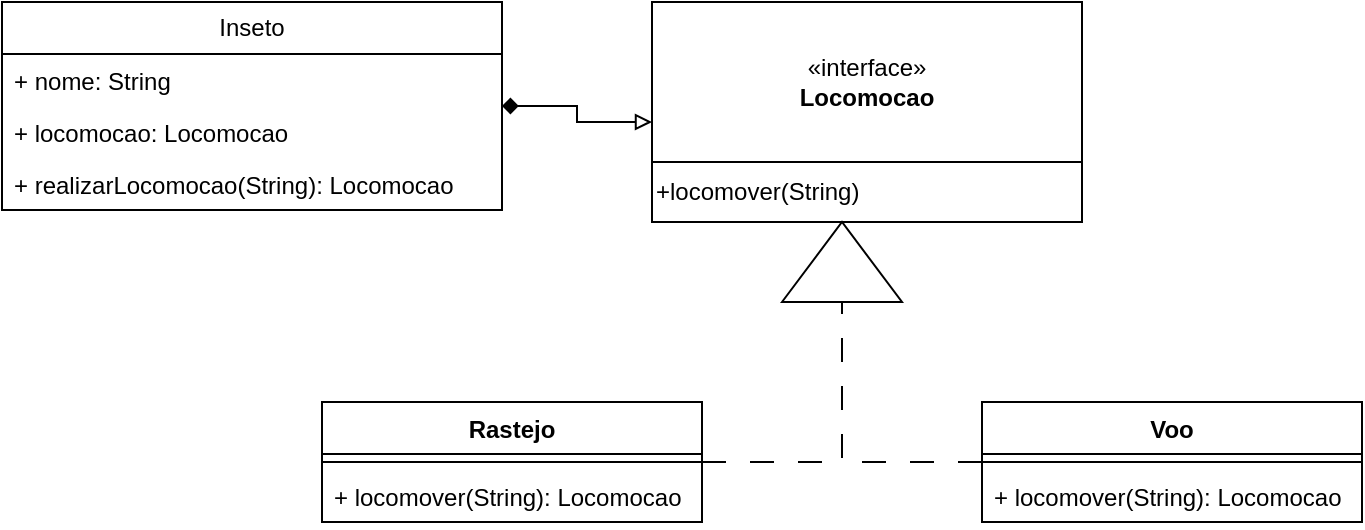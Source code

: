 <mxfile version="21.7.0" type="device">
  <diagram name="Página-1" id="UvHkxHdqm7Ipykr3BWpw">
    <mxGraphModel dx="794" dy="456" grid="1" gridSize="10" guides="1" tooltips="1" connect="1" arrows="1" fold="1" page="1" pageScale="1" pageWidth="827" pageHeight="1169" math="0" shadow="0">
      <root>
        <mxCell id="0" />
        <mxCell id="1" parent="0" />
        <mxCell id="7mcIlptZQAwdeFqQ97Hl-34" style="edgeStyle=orthogonalEdgeStyle;rounded=0;orthogonalLoop=1;jettySize=auto;html=1;entryX=0;entryY=0.75;entryDx=0;entryDy=0;endArrow=block;endFill=0;startArrow=diamond;startFill=1;" edge="1" parent="1" source="7mcIlptZQAwdeFqQ97Hl-1" target="7mcIlptZQAwdeFqQ97Hl-7">
          <mxGeometry relative="1" as="geometry" />
        </mxCell>
        <mxCell id="7mcIlptZQAwdeFqQ97Hl-1" value="Inseto" style="swimlane;fontStyle=0;childLayout=stackLayout;horizontal=1;startSize=26;fillColor=none;horizontalStack=0;resizeParent=1;resizeParentMax=0;resizeLast=0;collapsible=1;marginBottom=0;whiteSpace=wrap;html=1;" vertex="1" parent="1">
          <mxGeometry x="30" y="110" width="250" height="104" as="geometry" />
        </mxCell>
        <mxCell id="7mcIlptZQAwdeFqQ97Hl-2" value="+ nome: String" style="text;strokeColor=none;fillColor=none;align=left;verticalAlign=top;spacingLeft=4;spacingRight=4;overflow=hidden;rotatable=0;points=[[0,0.5],[1,0.5]];portConstraint=eastwest;whiteSpace=wrap;html=1;" vertex="1" parent="7mcIlptZQAwdeFqQ97Hl-1">
          <mxGeometry y="26" width="250" height="26" as="geometry" />
        </mxCell>
        <mxCell id="7mcIlptZQAwdeFqQ97Hl-3" value="+ locomocao: Locomocao" style="text;strokeColor=none;fillColor=none;align=left;verticalAlign=top;spacingLeft=4;spacingRight=4;overflow=hidden;rotatable=0;points=[[0,0.5],[1,0.5]];portConstraint=eastwest;whiteSpace=wrap;html=1;" vertex="1" parent="7mcIlptZQAwdeFqQ97Hl-1">
          <mxGeometry y="52" width="250" height="26" as="geometry" />
        </mxCell>
        <mxCell id="7mcIlptZQAwdeFqQ97Hl-4" value="+ realizarLocomocao(String): Locomocao" style="text;strokeColor=none;fillColor=none;align=left;verticalAlign=top;spacingLeft=4;spacingRight=4;overflow=hidden;rotatable=0;points=[[0,0.5],[1,0.5]];portConstraint=eastwest;whiteSpace=wrap;html=1;" vertex="1" parent="7mcIlptZQAwdeFqQ97Hl-1">
          <mxGeometry y="78" width="250" height="26" as="geometry" />
        </mxCell>
        <mxCell id="7mcIlptZQAwdeFqQ97Hl-7" value="«interface»&lt;br&gt;&lt;b&gt;Locomocao&lt;/b&gt;" style="html=1;whiteSpace=wrap;" vertex="1" parent="1">
          <mxGeometry x="355" y="110" width="215" height="80" as="geometry" />
        </mxCell>
        <mxCell id="7mcIlptZQAwdeFqQ97Hl-12" value="+locomover(String)" style="rounded=0;whiteSpace=wrap;html=1;align=left;" vertex="1" parent="1">
          <mxGeometry x="355" y="190" width="215" height="30" as="geometry" />
        </mxCell>
        <mxCell id="7mcIlptZQAwdeFqQ97Hl-31" style="edgeStyle=orthogonalEdgeStyle;rounded=0;orthogonalLoop=1;jettySize=auto;html=1;entryX=0.5;entryY=1;entryDx=0;entryDy=0;entryPerimeter=0;endArrow=none;endFill=0;dashed=1;dashPattern=12 12;" edge="1" parent="1" source="7mcIlptZQAwdeFqQ97Hl-14" target="7mcIlptZQAwdeFqQ97Hl-29">
          <mxGeometry relative="1" as="geometry" />
        </mxCell>
        <mxCell id="7mcIlptZQAwdeFqQ97Hl-14" value="Voo" style="swimlane;fontStyle=1;align=center;verticalAlign=top;childLayout=stackLayout;horizontal=1;startSize=26;horizontalStack=0;resizeParent=1;resizeParentMax=0;resizeLast=0;collapsible=1;marginBottom=0;whiteSpace=wrap;html=1;" vertex="1" parent="1">
          <mxGeometry x="520" y="310" width="190" height="60" as="geometry" />
        </mxCell>
        <mxCell id="7mcIlptZQAwdeFqQ97Hl-16" value="" style="line;strokeWidth=1;fillColor=none;align=left;verticalAlign=middle;spacingTop=-1;spacingLeft=3;spacingRight=3;rotatable=0;labelPosition=right;points=[];portConstraint=eastwest;strokeColor=inherit;" vertex="1" parent="7mcIlptZQAwdeFqQ97Hl-14">
          <mxGeometry y="26" width="190" height="8" as="geometry" />
        </mxCell>
        <mxCell id="7mcIlptZQAwdeFqQ97Hl-17" value="+ locomover(String): Locomocao" style="text;strokeColor=none;fillColor=none;align=left;verticalAlign=top;spacingLeft=4;spacingRight=4;overflow=hidden;rotatable=0;points=[[0,0.5],[1,0.5]];portConstraint=eastwest;whiteSpace=wrap;html=1;" vertex="1" parent="7mcIlptZQAwdeFqQ97Hl-14">
          <mxGeometry y="34" width="190" height="26" as="geometry" />
        </mxCell>
        <mxCell id="7mcIlptZQAwdeFqQ97Hl-33" style="edgeStyle=orthogonalEdgeStyle;rounded=0;orthogonalLoop=1;jettySize=auto;html=1;entryX=0.5;entryY=1;entryDx=0;entryDy=0;entryPerimeter=0;endArrow=none;endFill=0;dashed=1;dashPattern=12 12;" edge="1" parent="1" source="7mcIlptZQAwdeFqQ97Hl-23" target="7mcIlptZQAwdeFqQ97Hl-29">
          <mxGeometry relative="1" as="geometry" />
        </mxCell>
        <mxCell id="7mcIlptZQAwdeFqQ97Hl-23" value="Rastejo&lt;br&gt;" style="swimlane;fontStyle=1;align=center;verticalAlign=top;childLayout=stackLayout;horizontal=1;startSize=26;horizontalStack=0;resizeParent=1;resizeParentMax=0;resizeLast=0;collapsible=1;marginBottom=0;whiteSpace=wrap;html=1;" vertex="1" parent="1">
          <mxGeometry x="190" y="310" width="190" height="60" as="geometry" />
        </mxCell>
        <mxCell id="7mcIlptZQAwdeFqQ97Hl-24" value="" style="line;strokeWidth=1;fillColor=none;align=left;verticalAlign=middle;spacingTop=-1;spacingLeft=3;spacingRight=3;rotatable=0;labelPosition=right;points=[];portConstraint=eastwest;strokeColor=inherit;" vertex="1" parent="7mcIlptZQAwdeFqQ97Hl-23">
          <mxGeometry y="26" width="190" height="8" as="geometry" />
        </mxCell>
        <mxCell id="7mcIlptZQAwdeFqQ97Hl-25" value="+ locomover(String): Locomocao" style="text;strokeColor=none;fillColor=none;align=left;verticalAlign=top;spacingLeft=4;spacingRight=4;overflow=hidden;rotatable=0;points=[[0,0.5],[1,0.5]];portConstraint=eastwest;whiteSpace=wrap;html=1;" vertex="1" parent="7mcIlptZQAwdeFqQ97Hl-23">
          <mxGeometry y="34" width="190" height="26" as="geometry" />
        </mxCell>
        <mxCell id="7mcIlptZQAwdeFqQ97Hl-29" value="" style="verticalLabelPosition=bottom;verticalAlign=top;html=1;shape=mxgraph.basic.acute_triangle;dx=0.5;" vertex="1" parent="1">
          <mxGeometry x="420" y="220" width="60" height="40" as="geometry" />
        </mxCell>
      </root>
    </mxGraphModel>
  </diagram>
</mxfile>
